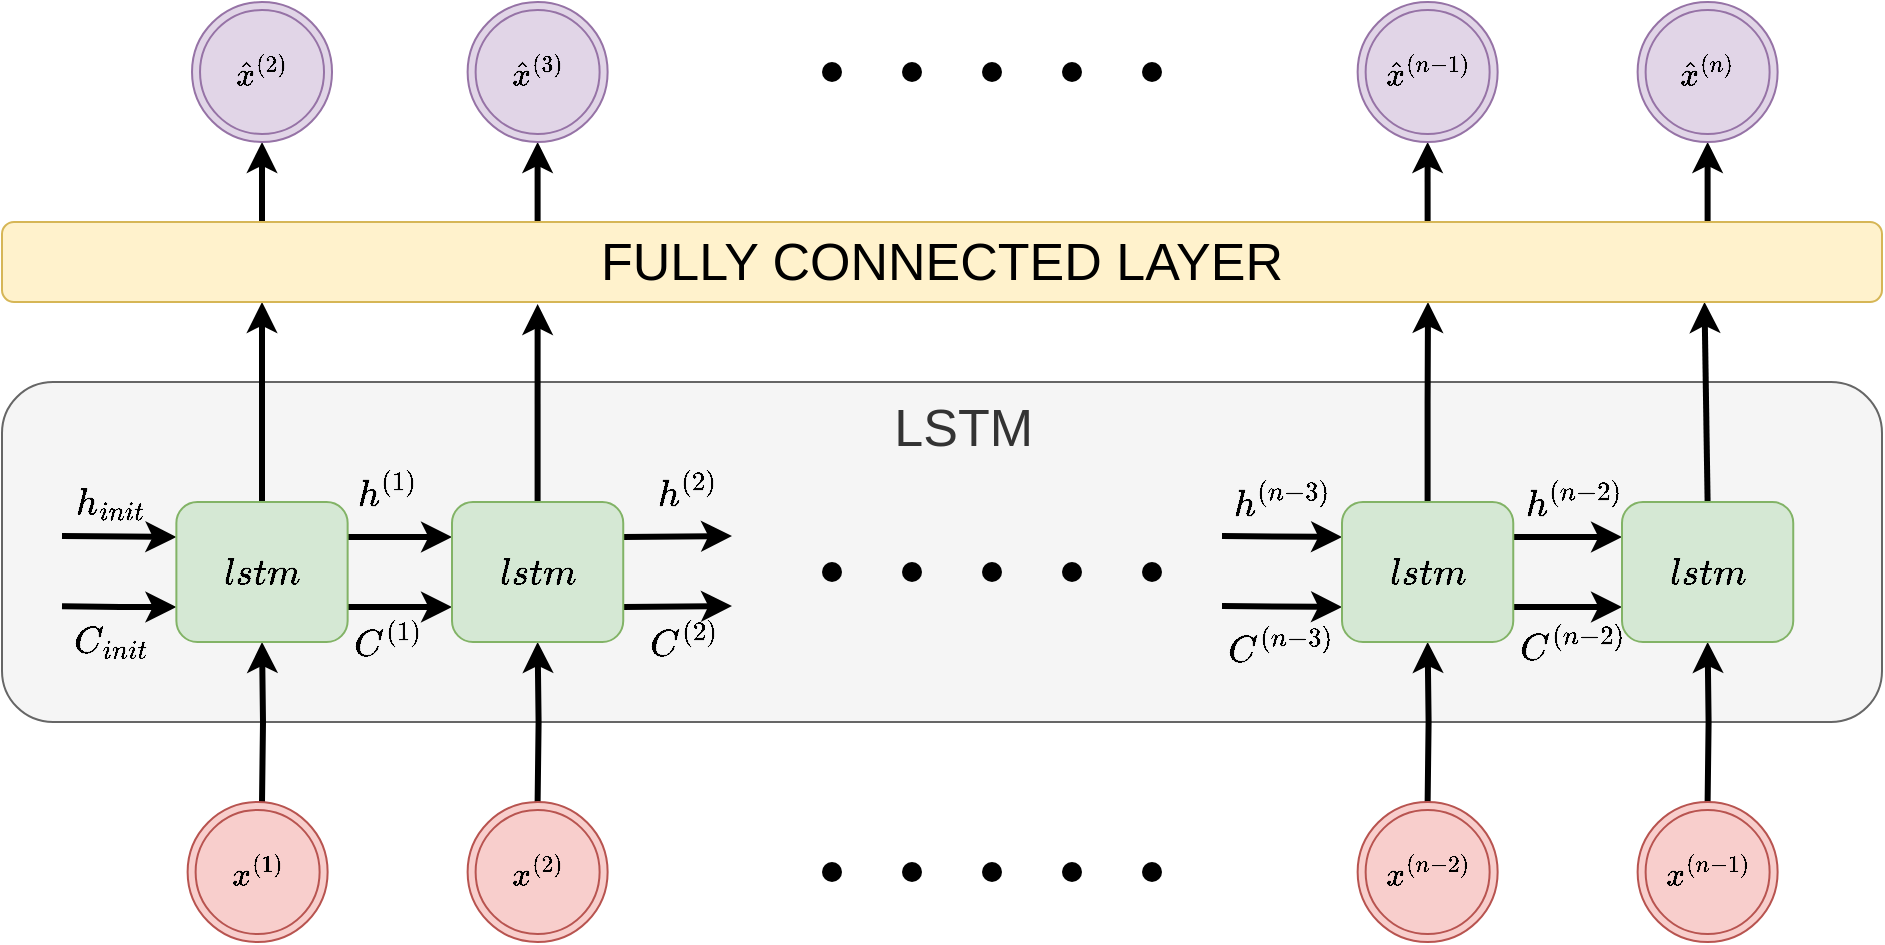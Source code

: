 <mxfile version="13.0.3" type="device"><diagram name="Page-1" id="edf60f1a-56cd-e834-aa8a-f176f3a09ee4"><mxGraphModel dx="1102" dy="1000" grid="1" gridSize="10" guides="1" tooltips="1" connect="1" arrows="1" fold="1" page="1" pageScale="1" pageWidth="1100" pageHeight="850" background="none" math="1" shadow="0"><root><mxCell id="0"/><mxCell id="1" parent="0"/><mxCell id="K9HZkrbn3-RnlMzPygAK-2" value="&lt;font style=&quot;font-size: 26px&quot;&gt;&amp;nbsp; &amp;nbsp;LSTM&lt;br&gt;&lt;br&gt;&lt;br&gt;&lt;br&gt;&lt;br&gt;&lt;/font&gt;" style="rounded=1;whiteSpace=wrap;html=1;fillColor=#f5f5f5;strokeColor=#666666;connectable=0;fontColor=#333333;" parent="1" vertex="1"><mxGeometry x="80" y="430" width="940" height="170" as="geometry"/></mxCell><mxCell id="83qqZw05ufi5H7MGDvG--5" style="edgeStyle=orthogonalEdgeStyle;rounded=0;orthogonalLoop=1;jettySize=auto;html=1;entryX=0.5;entryY=1;entryDx=0;entryDy=0;startArrow=none;startFill=0;endArrow=classic;endFill=1;strokeWidth=3;" parent="1" target="83qqZw05ufi5H7MGDvG--3" edge="1"><mxGeometry relative="1" as="geometry"><mxPoint x="210.005" y="640" as="sourcePoint"/></mxGeometry></mxCell><mxCell id="83qqZw05ufi5H7MGDvG--8" style="edgeStyle=orthogonalEdgeStyle;rounded=0;orthogonalLoop=1;jettySize=auto;html=1;entryX=0.5;entryY=1;entryDx=0;entryDy=0;startArrow=none;startFill=0;endArrow=classic;endFill=1;strokeWidth=3;" parent="1" target="83qqZw05ufi5H7MGDvG--7" edge="1"><mxGeometry relative="1" as="geometry"><mxPoint x="347.81" y="640" as="sourcePoint"/></mxGeometry></mxCell><mxCell id="83qqZw05ufi5H7MGDvG--23" style="edgeStyle=orthogonalEdgeStyle;rounded=0;orthogonalLoop=1;jettySize=auto;html=1;entryX=0.5;entryY=1;entryDx=0;entryDy=0;fontSize=26;startArrow=none;startFill=0;endArrow=classic;endFill=1;strokeWidth=3;" parent="1" target="83qqZw05ufi5H7MGDvG--18" edge="1"><mxGeometry relative="1" as="geometry"><mxPoint x="792.815" y="640" as="sourcePoint"/></mxGeometry></mxCell><mxCell id="83qqZw05ufi5H7MGDvG--24" style="edgeStyle=orthogonalEdgeStyle;rounded=0;orthogonalLoop=1;jettySize=auto;html=1;entryX=0.5;entryY=1;entryDx=0;entryDy=0;fontSize=26;startArrow=none;startFill=0;endArrow=classic;endFill=1;strokeWidth=3;" parent="1" target="83qqZw05ufi5H7MGDvG--19" edge="1"><mxGeometry relative="1" as="geometry"><mxPoint x="932.81" y="640" as="sourcePoint"/></mxGeometry></mxCell><mxCell id="83qqZw05ufi5H7MGDvG--41" style="edgeStyle=none;rounded=0;orthogonalLoop=1;jettySize=auto;html=1;entryX=0.5;entryY=0;entryDx=0;entryDy=0;fontSize=26;startArrow=classic;startFill=1;endArrow=none;endFill=0;strokeWidth=3;" parent="1" target="83qqZw05ufi5H7MGDvG--19" edge="1"><mxGeometry relative="1" as="geometry"><mxPoint x="931.249" y="390" as="sourcePoint"/></mxGeometry></mxCell><mxCell id="83qqZw05ufi5H7MGDvG--9" style="edgeStyle=orthogonalEdgeStyle;rounded=0;orthogonalLoop=1;jettySize=auto;html=1;startArrow=none;startFill=0;endArrow=classic;endFill=1;strokeWidth=3;" parent="1" edge="1"><mxGeometry relative="1" as="geometry"><mxPoint x="209" y="490" as="sourcePoint"/><mxPoint x="210" y="390" as="targetPoint"/><Array as="points"><mxPoint x="210" y="490"/></Array></mxGeometry></mxCell><mxCell id="83qqZw05ufi5H7MGDvG--12" style="edgeStyle=orthogonalEdgeStyle;rounded=0;orthogonalLoop=1;jettySize=auto;html=1;exitX=1;exitY=0.25;exitDx=0;exitDy=0;entryX=0;entryY=0.25;entryDx=0;entryDy=0;startArrow=none;startFill=0;endArrow=classic;endFill=1;strokeWidth=3;" parent="1" source="83qqZw05ufi5H7MGDvG--3" target="83qqZw05ufi5H7MGDvG--7" edge="1"><mxGeometry relative="1" as="geometry"/></mxCell><mxCell id="83qqZw05ufi5H7MGDvG--13" style="edgeStyle=orthogonalEdgeStyle;rounded=0;orthogonalLoop=1;jettySize=auto;html=1;exitX=1;exitY=0.75;exitDx=0;exitDy=0;entryX=0;entryY=0.75;entryDx=0;entryDy=0;startArrow=none;startFill=0;endArrow=classic;endFill=1;strokeWidth=3;" parent="1" source="83qqZw05ufi5H7MGDvG--3" target="83qqZw05ufi5H7MGDvG--7" edge="1"><mxGeometry relative="1" as="geometry"/></mxCell><mxCell id="83qqZw05ufi5H7MGDvG--37" style="edgeStyle=orthogonalEdgeStyle;rounded=0;orthogonalLoop=1;jettySize=auto;html=1;exitX=0;exitY=0.25;exitDx=0;exitDy=0;fontSize=26;startArrow=classic;startFill=1;endArrow=none;endFill=0;strokeWidth=3;" parent="1" source="83qqZw05ufi5H7MGDvG--3" edge="1"><mxGeometry relative="1" as="geometry"><mxPoint x="110" y="507" as="targetPoint"/></mxGeometry></mxCell><mxCell id="83qqZw05ufi5H7MGDvG--38" style="edgeStyle=orthogonalEdgeStyle;rounded=0;orthogonalLoop=1;jettySize=auto;html=1;exitX=0;exitY=0.75;exitDx=0;exitDy=0;fontSize=26;startArrow=classic;startFill=1;endArrow=none;endFill=0;strokeWidth=3;" parent="1" source="83qqZw05ufi5H7MGDvG--3" edge="1"><mxGeometry relative="1" as="geometry"><mxPoint x="110" y="542.167" as="targetPoint"/></mxGeometry></mxCell><mxCell id="83qqZw05ufi5H7MGDvG--3" value="&lt;font style=&quot;font-size: 16px&quot;&gt;$$lstm$$&lt;/font&gt;" style="rounded=1;whiteSpace=wrap;html=1;fillColor=#d5e8d4;strokeColor=#82b366;" parent="1" vertex="1"><mxGeometry x="167.19" y="490" width="85.63" height="70" as="geometry"/></mxCell><mxCell id="83qqZw05ufi5H7MGDvG--10" style="edgeStyle=orthogonalEdgeStyle;rounded=0;orthogonalLoop=1;jettySize=auto;html=1;entryX=0.5;entryY=1.091;entryDx=0;entryDy=0;entryPerimeter=0;startArrow=none;startFill=0;endArrow=classic;endFill=1;strokeWidth=3;" parent="1" source="83qqZw05ufi5H7MGDvG--7" edge="1"><mxGeometry relative="1" as="geometry"><mxPoint x="347.81" y="391.001" as="targetPoint"/></mxGeometry></mxCell><mxCell id="83qqZw05ufi5H7MGDvG--28" style="edgeStyle=orthogonalEdgeStyle;rounded=0;orthogonalLoop=1;jettySize=auto;html=1;exitX=1;exitY=0.25;exitDx=0;exitDy=0;fontSize=26;startArrow=none;startFill=0;endArrow=classic;endFill=1;strokeWidth=3;" parent="1" source="83qqZw05ufi5H7MGDvG--7" edge="1"><mxGeometry relative="1" as="geometry"><mxPoint x="445" y="507" as="targetPoint"/></mxGeometry></mxCell><mxCell id="83qqZw05ufi5H7MGDvG--29" style="edgeStyle=orthogonalEdgeStyle;rounded=0;orthogonalLoop=1;jettySize=auto;html=1;exitX=1;exitY=0.75;exitDx=0;exitDy=0;fontSize=26;startArrow=none;startFill=0;endArrow=classic;endFill=1;strokeWidth=3;" parent="1" source="83qqZw05ufi5H7MGDvG--7" edge="1"><mxGeometry relative="1" as="geometry"><mxPoint x="445" y="542" as="targetPoint"/></mxGeometry></mxCell><mxCell id="83qqZw05ufi5H7MGDvG--7" value="&lt;span style=&quot;font-size: 16px&quot;&gt;$$lstm$$&lt;/span&gt;" style="rounded=1;whiteSpace=wrap;html=1;fillColor=#d5e8d4;strokeColor=#82b366;" parent="1" vertex="1"><mxGeometry x="305" y="490" width="85.62" height="70" as="geometry"/></mxCell><mxCell id="83qqZw05ufi5H7MGDvG--16" style="edgeStyle=orthogonalEdgeStyle;rounded=0;orthogonalLoop=1;jettySize=auto;html=1;exitX=1;exitY=0.25;exitDx=0;exitDy=0;entryX=0;entryY=0.25;entryDx=0;entryDy=0;startArrow=none;startFill=0;endArrow=classic;endFill=1;strokeWidth=3;" parent="1" source="83qqZw05ufi5H7MGDvG--18" target="83qqZw05ufi5H7MGDvG--19" edge="1"><mxGeometry relative="1" as="geometry"><mxPoint x="880" y="507.5" as="targetPoint"/></mxGeometry></mxCell><mxCell id="83qqZw05ufi5H7MGDvG--17" style="edgeStyle=orthogonalEdgeStyle;rounded=0;orthogonalLoop=1;jettySize=auto;html=1;exitX=1;exitY=0.75;exitDx=0;exitDy=0;entryX=0;entryY=0.75;entryDx=0;entryDy=0;startArrow=none;startFill=0;endArrow=classic;endFill=1;strokeWidth=3;" parent="1" source="83qqZw05ufi5H7MGDvG--18" target="83qqZw05ufi5H7MGDvG--19" edge="1"><mxGeometry relative="1" as="geometry"><mxPoint x="880" y="542.5" as="targetPoint"/></mxGeometry></mxCell><mxCell id="83qqZw05ufi5H7MGDvG--30" style="edgeStyle=orthogonalEdgeStyle;rounded=0;orthogonalLoop=1;jettySize=auto;html=1;exitX=0;exitY=0.25;exitDx=0;exitDy=0;fontSize=26;startArrow=classic;startFill=1;endArrow=none;endFill=0;strokeWidth=3;" parent="1" source="83qqZw05ufi5H7MGDvG--18" edge="1"><mxGeometry relative="1" as="geometry"><mxPoint x="690" y="507" as="targetPoint"/></mxGeometry></mxCell><mxCell id="83qqZw05ufi5H7MGDvG--31" style="edgeStyle=orthogonalEdgeStyle;rounded=0;orthogonalLoop=1;jettySize=auto;html=1;exitX=0;exitY=0.75;exitDx=0;exitDy=0;fontSize=26;startArrow=classic;startFill=1;endArrow=none;endFill=0;strokeWidth=3;" parent="1" source="83qqZw05ufi5H7MGDvG--18" edge="1"><mxGeometry relative="1" as="geometry"><mxPoint x="690" y="542" as="targetPoint"/></mxGeometry></mxCell><mxCell id="UPWohJRm2_jXmFyi0Dz1-11" style="edgeStyle=orthogonalEdgeStyle;rounded=0;orthogonalLoop=1;jettySize=auto;html=1;fontSize=20;strokeWidth=3;" parent="1" source="83qqZw05ufi5H7MGDvG--18" edge="1"><mxGeometry relative="1" as="geometry"><mxPoint x="793" y="390" as="targetPoint"/></mxGeometry></mxCell><mxCell id="83qqZw05ufi5H7MGDvG--18" value="&lt;span style=&quot;font-size: 16px&quot;&gt;$$lstm$$&lt;/span&gt;" style="rounded=1;whiteSpace=wrap;html=1;fillColor=#d5e8d4;strokeColor=#82b366;" parent="1" vertex="1"><mxGeometry x="750" y="490" width="85.63" height="70" as="geometry"/></mxCell><mxCell id="83qqZw05ufi5H7MGDvG--19" value="&lt;span style=&quot;font-size: 16px&quot;&gt;$$lstm$$&lt;/span&gt;" style="rounded=1;whiteSpace=wrap;html=1;fillColor=#d5e8d4;strokeColor=#82b366;" parent="1" vertex="1"><mxGeometry x="890" y="490" width="85.62" height="70" as="geometry"/></mxCell><mxCell id="fbcC58eC0QAVBtVCRvgp-2" value="$$h^{(1)}$$" style="text;html=1;strokeColor=none;fillColor=none;align=center;verticalAlign=middle;whiteSpace=wrap;rounded=0;fontSize=16;" parent="1" vertex="1"><mxGeometry x="242.81" y="470" width="60" height="30" as="geometry"/></mxCell><mxCell id="fbcC58eC0QAVBtVCRvgp-3" value="$$C^{(1)}$$" style="text;html=1;strokeColor=none;fillColor=none;align=center;verticalAlign=middle;whiteSpace=wrap;rounded=0;fontSize=16;" parent="1" vertex="1"><mxGeometry x="242.81" y="545" width="60" height="30" as="geometry"/></mxCell><mxCell id="fbcC58eC0QAVBtVCRvgp-4" value="$$h_{init}$$" style="text;html=1;strokeColor=none;fillColor=none;align=center;verticalAlign=middle;whiteSpace=wrap;rounded=0;fontSize=16;" parent="1" vertex="1"><mxGeometry x="104" y="475" width="60" height="30" as="geometry"/></mxCell><mxCell id="fbcC58eC0QAVBtVCRvgp-5" value="$$C_{init}$$" style="text;html=1;strokeColor=none;fillColor=none;align=center;verticalAlign=middle;whiteSpace=wrap;rounded=0;fontSize=16;" parent="1" vertex="1"><mxGeometry x="105" y="545" width="60" height="30" as="geometry"/></mxCell><mxCell id="fbcC58eC0QAVBtVCRvgp-6" value="$$h^{(2)}$$" style="text;html=1;strokeColor=none;fillColor=none;align=center;verticalAlign=middle;whiteSpace=wrap;rounded=0;fontSize=16;" parent="1" vertex="1"><mxGeometry x="392.81" y="470" width="60" height="30" as="geometry"/></mxCell><mxCell id="fbcC58eC0QAVBtVCRvgp-7" value="$$C^{(2)}$$" style="text;html=1;strokeColor=none;fillColor=none;align=center;verticalAlign=middle;whiteSpace=wrap;rounded=0;fontSize=16;" parent="1" vertex="1"><mxGeometry x="390.62" y="545" width="60" height="30" as="geometry"/></mxCell><mxCell id="fbcC58eC0QAVBtVCRvgp-8" value="$$h^{(n-3)}$$" style="text;html=1;strokeColor=none;fillColor=none;align=center;verticalAlign=middle;whiteSpace=wrap;rounded=0;fontSize=16;" parent="1" vertex="1"><mxGeometry x="690" y="475" width="60" height="30" as="geometry"/></mxCell><mxCell id="fbcC58eC0QAVBtVCRvgp-9" value="$$C^{(n-3)}$$" style="text;html=1;strokeColor=none;fillColor=none;align=center;verticalAlign=middle;whiteSpace=wrap;rounded=0;fontSize=16;" parent="1" vertex="1"><mxGeometry x="689.82" y="548" width="60" height="30" as="geometry"/></mxCell><mxCell id="fbcC58eC0QAVBtVCRvgp-10" value="$$C^{(n-2)}$$" style="text;html=1;strokeColor=none;fillColor=none;align=center;verticalAlign=middle;whiteSpace=wrap;rounded=0;fontSize=16;" parent="1" vertex="1"><mxGeometry x="835.63" y="547" width="60" height="30" as="geometry"/></mxCell><mxCell id="fbcC58eC0QAVBtVCRvgp-11" value="$$h^{(n-2)}$$" style="text;html=1;strokeColor=none;fillColor=none;align=center;verticalAlign=middle;whiteSpace=wrap;rounded=0;fontSize=16;" parent="1" vertex="1"><mxGeometry x="835.63" y="475" width="60" height="30" as="geometry"/></mxCell><mxCell id="UV6Zhu8m0gfrH7pNezRV-2" style="edgeStyle=orthogonalEdgeStyle;rounded=0;orthogonalLoop=1;jettySize=auto;html=1;exitX=0.5;exitY=1;exitDx=0;exitDy=0;strokeWidth=3;startArrow=classic;startFill=1;endArrow=none;endFill=0;" parent="1" source="UPWohJRm2_jXmFyi0Dz1-1" edge="1"><mxGeometry relative="1" as="geometry"><mxPoint x="210" y="350" as="targetPoint"/></mxGeometry></mxCell><mxCell id="UPWohJRm2_jXmFyi0Dz1-1" value="&lt;span style=&quot;font-size: 14px;&quot;&gt;$$\hat{x}^{(2)}$$&lt;/span&gt;" style="ellipse;shape=doubleEllipse;whiteSpace=wrap;html=1;aspect=fixed;fillColor=#e1d5e7;strokeColor=#9673a6;" parent="1" vertex="1"><mxGeometry x="175.01" y="240" width="70" height="70" as="geometry"/></mxCell><mxCell id="UV6Zhu8m0gfrH7pNezRV-3" style="edgeStyle=orthogonalEdgeStyle;rounded=0;orthogonalLoop=1;jettySize=auto;html=1;startArrow=classic;startFill=1;endArrow=none;endFill=0;strokeWidth=3;" parent="1" source="UPWohJRm2_jXmFyi0Dz1-2" edge="1"><mxGeometry relative="1" as="geometry"><mxPoint x="347.81" y="350" as="targetPoint"/></mxGeometry></mxCell><mxCell id="UPWohJRm2_jXmFyi0Dz1-2" value="&lt;span style=&quot;font-size: 14px;&quot;&gt;$$\hat{x}^{(3)}$$&lt;/span&gt;" style="ellipse;shape=doubleEllipse;whiteSpace=wrap;html=1;aspect=fixed;fillColor=#e1d5e7;strokeColor=#9673a6;" parent="1" vertex="1"><mxGeometry x="312.81" y="240" width="70" height="70" as="geometry"/></mxCell><mxCell id="UV6Zhu8m0gfrH7pNezRV-4" style="edgeStyle=orthogonalEdgeStyle;rounded=0;orthogonalLoop=1;jettySize=auto;html=1;startArrow=classic;startFill=1;endArrow=none;endFill=0;strokeWidth=3;" parent="1" source="UPWohJRm2_jXmFyi0Dz1-3" edge="1"><mxGeometry relative="1" as="geometry"><mxPoint x="792.82" y="350" as="targetPoint"/></mxGeometry></mxCell><mxCell id="UPWohJRm2_jXmFyi0Dz1-3" value="&lt;span style=&quot;font-size: 14px;&quot;&gt;$$\hat{x}^{(n-1)}$$&lt;/span&gt;" style="ellipse;shape=doubleEllipse;whiteSpace=wrap;html=1;aspect=fixed;fillColor=#e1d5e7;strokeColor=#9673a6;" parent="1" vertex="1"><mxGeometry x="757.82" y="240" width="70" height="70" as="geometry"/></mxCell><mxCell id="UV6Zhu8m0gfrH7pNezRV-5" style="edgeStyle=orthogonalEdgeStyle;rounded=0;orthogonalLoop=1;jettySize=auto;html=1;startArrow=classic;startFill=1;endArrow=none;endFill=0;strokeWidth=3;" parent="1" source="UPWohJRm2_jXmFyi0Dz1-4" edge="1"><mxGeometry relative="1" as="geometry"><mxPoint x="932.81" y="350" as="targetPoint"/></mxGeometry></mxCell><mxCell id="UPWohJRm2_jXmFyi0Dz1-4" value="&lt;span style=&quot;font-size: 14px;&quot;&gt;$$\hat{x}^{(n)}$$&lt;/span&gt;" style="ellipse;shape=doubleEllipse;whiteSpace=wrap;html=1;aspect=fixed;fillColor=#e1d5e7;strokeColor=#9673a6;" parent="1" vertex="1"><mxGeometry x="897.81" y="240" width="70" height="70" as="geometry"/></mxCell><mxCell id="UPWohJRm2_jXmFyi0Dz1-5" value="&lt;span style=&quot;font-size: 14px;&quot;&gt;$$x^{(1)}$$&lt;/span&gt;" style="ellipse;shape=doubleEllipse;whiteSpace=wrap;html=1;aspect=fixed;fillColor=#f8cecc;strokeColor=#b85450;" parent="1" vertex="1"><mxGeometry x="172.81" y="640" width="70" height="70" as="geometry"/></mxCell><mxCell id="UPWohJRm2_jXmFyi0Dz1-6" value="&lt;span style=&quot;font-size: 14px;&quot;&gt;$$x^{(2)}$$&lt;/span&gt;" style="ellipse;shape=doubleEllipse;whiteSpace=wrap;html=1;aspect=fixed;fillColor=#f8cecc;strokeColor=#b85450;" parent="1" vertex="1"><mxGeometry x="312.81" y="640" width="70" height="70" as="geometry"/></mxCell><mxCell id="UPWohJRm2_jXmFyi0Dz1-7" value="&lt;span style=&quot;font-size: 14px;&quot;&gt;$$x^{(n-2)}$$&lt;/span&gt;" style="ellipse;shape=doubleEllipse;whiteSpace=wrap;html=1;aspect=fixed;fillColor=#f8cecc;strokeColor=#b85450;" parent="1" vertex="1"><mxGeometry x="757.82" y="640" width="70" height="70" as="geometry"/></mxCell><mxCell id="UPWohJRm2_jXmFyi0Dz1-8" value="&lt;span style=&quot;font-size: 14px;&quot;&gt;$$x^{(n-1)}$$&lt;/span&gt;" style="ellipse;shape=doubleEllipse;whiteSpace=wrap;html=1;aspect=fixed;fillColor=#f8cecc;strokeColor=#b85450;" parent="1" vertex="1"><mxGeometry x="897.81" y="640" width="70" height="70" as="geometry"/></mxCell><mxCell id="UV6Zhu8m0gfrH7pNezRV-1" value="&lt;font style=&quot;font-size: 26px&quot;&gt;FULLY CONNECTED LAYER&lt;br&gt;&lt;/font&gt;" style="rounded=1;whiteSpace=wrap;html=1;fillColor=#fff2cc;strokeColor=#d6b656;connectable=0;" parent="1" vertex="1"><mxGeometry x="80" y="350" width="940" height="40" as="geometry"/></mxCell><mxCell id="Hm0kLJScOKB70fMaYVOD-1" value="" style="shape=ellipse;fillColor=#000000;strokeColor=none;html=1" vertex="1" parent="1"><mxGeometry x="490" y="520" width="10" height="10" as="geometry"/></mxCell><mxCell id="Hm0kLJScOKB70fMaYVOD-2" value="" style="shape=ellipse;fillColor=#000000;strokeColor=none;html=1" vertex="1" parent="1"><mxGeometry x="530" y="520" width="10" height="10" as="geometry"/></mxCell><mxCell id="Hm0kLJScOKB70fMaYVOD-3" value="" style="shape=ellipse;fillColor=#000000;strokeColor=none;html=1" vertex="1" parent="1"><mxGeometry x="570" y="520" width="10" height="10" as="geometry"/></mxCell><mxCell id="Hm0kLJScOKB70fMaYVOD-4" value="" style="shape=ellipse;fillColor=#000000;strokeColor=none;html=1" vertex="1" parent="1"><mxGeometry x="610" y="520" width="10" height="10" as="geometry"/></mxCell><mxCell id="Hm0kLJScOKB70fMaYVOD-8" value="" style="shape=ellipse;fillColor=#000000;strokeColor=none;html=1" vertex="1" parent="1"><mxGeometry x="650" y="520" width="10" height="10" as="geometry"/></mxCell><mxCell id="Hm0kLJScOKB70fMaYVOD-9" value="" style="shape=ellipse;fillColor=#000000;strokeColor=none;html=1" vertex="1" parent="1"><mxGeometry x="490" y="270" width="10" height="10" as="geometry"/></mxCell><mxCell id="Hm0kLJScOKB70fMaYVOD-10" value="" style="shape=ellipse;fillColor=#000000;strokeColor=none;html=1" vertex="1" parent="1"><mxGeometry x="530" y="270" width="10" height="10" as="geometry"/></mxCell><mxCell id="Hm0kLJScOKB70fMaYVOD-11" value="" style="shape=ellipse;fillColor=#000000;strokeColor=none;html=1" vertex="1" parent="1"><mxGeometry x="570" y="270" width="10" height="10" as="geometry"/></mxCell><mxCell id="Hm0kLJScOKB70fMaYVOD-12" value="" style="shape=ellipse;fillColor=#000000;strokeColor=none;html=1" vertex="1" parent="1"><mxGeometry x="610" y="270" width="10" height="10" as="geometry"/></mxCell><mxCell id="Hm0kLJScOKB70fMaYVOD-13" value="" style="shape=ellipse;fillColor=#000000;strokeColor=none;html=1" vertex="1" parent="1"><mxGeometry x="650" y="270" width="10" height="10" as="geometry"/></mxCell><mxCell id="Hm0kLJScOKB70fMaYVOD-14" value="" style="shape=ellipse;fillColor=#000000;strokeColor=none;html=1" vertex="1" parent="1"><mxGeometry x="490" y="670" width="10" height="10" as="geometry"/></mxCell><mxCell id="Hm0kLJScOKB70fMaYVOD-15" value="" style="shape=ellipse;fillColor=#000000;strokeColor=none;html=1" vertex="1" parent="1"><mxGeometry x="530" y="670" width="10" height="10" as="geometry"/></mxCell><mxCell id="Hm0kLJScOKB70fMaYVOD-16" value="" style="shape=ellipse;fillColor=#000000;strokeColor=none;html=1" vertex="1" parent="1"><mxGeometry x="570" y="670" width="10" height="10" as="geometry"/></mxCell><mxCell id="Hm0kLJScOKB70fMaYVOD-17" value="" style="shape=ellipse;fillColor=#000000;strokeColor=none;html=1" vertex="1" parent="1"><mxGeometry x="610" y="670" width="10" height="10" as="geometry"/></mxCell><mxCell id="Hm0kLJScOKB70fMaYVOD-18" value="" style="shape=ellipse;fillColor=#000000;strokeColor=none;html=1" vertex="1" parent="1"><mxGeometry x="650" y="670" width="10" height="10" as="geometry"/></mxCell></root></mxGraphModel></diagram></mxfile>